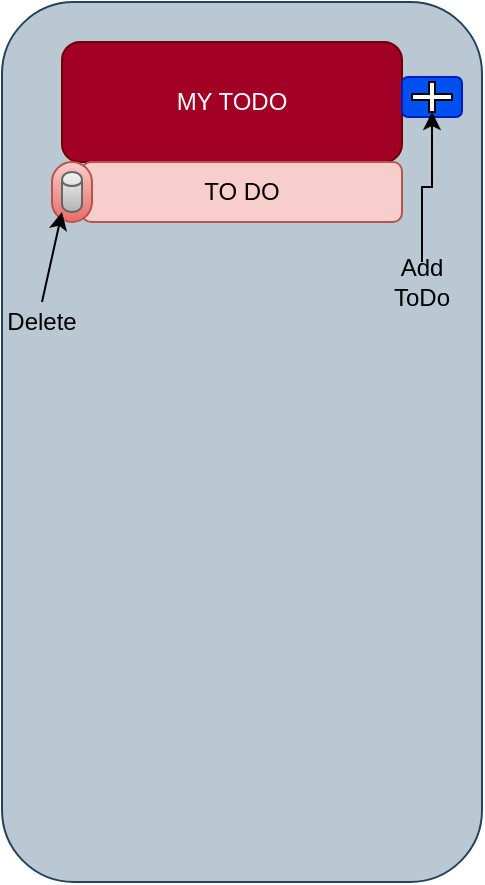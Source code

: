 <mxfile version="12.2.4" pages="1"><diagram id="LiyhHTb6C5_pk7niV13T" name="Page-1"><mxGraphModel dx="622" dy="445" grid="1" gridSize="10" guides="1" tooltips="1" connect="1" arrows="1" fold="1" page="1" pageScale="1" pageWidth="850" pageHeight="1100" math="0" shadow="0"><root><mxCell id="0"/><mxCell id="1" parent="0"/><mxCell id="2" value="" style="rounded=1;whiteSpace=wrap;html=1;fillColor=#bac8d3;strokeColor=#23445d;gradientDirection=north;" parent="1" vertex="1"><mxGeometry x="80" y="100" width="240" height="440" as="geometry"/></mxCell><mxCell id="3" value="MY TODO" style="rounded=1;whiteSpace=wrap;html=1;fillColor=#a20025;strokeColor=#6F0000;fontColor=#ffffff;" parent="1" vertex="1"><mxGeometry x="110" y="120" width="170" height="60" as="geometry"/></mxCell><mxCell id="5" value="" style="rounded=1;whiteSpace=wrap;html=1;fillColor=#0050ef;strokeColor=#001DBC;fontColor=#ffffff;" parent="1" vertex="1"><mxGeometry x="280" y="137.5" width="30" height="20" as="geometry"/></mxCell><mxCell id="9" value="TO DO" style="rounded=1;whiteSpace=wrap;html=1;fillColor=#f8cecc;strokeColor=#b85450;" parent="1" vertex="1"><mxGeometry x="120" y="180" width="160" height="30" as="geometry"/></mxCell><mxCell id="24" value="" style="rounded=1;whiteSpace=wrap;html=1;gradientColor=#ea6b66;arcSize=50;fillColor=#f8cecc;strokeColor=#b85450;" parent="1" vertex="1"><mxGeometry x="105" y="180" width="20" height="30" as="geometry"/></mxCell><mxCell id="26" value="" style="shape=cylinder;whiteSpace=wrap;html=1;boundedLbl=1;backgroundOutline=1;gradientColor=#b3b3b3;fillColor=#f5f5f5;strokeColor=#666666;" parent="1" vertex="1"><mxGeometry x="110" y="185" width="10" height="20" as="geometry"/></mxCell><mxCell id="27" value="Delete" style="text;html=1;strokeColor=none;fillColor=none;align=center;verticalAlign=middle;whiteSpace=wrap;rounded=0;" parent="1" vertex="1"><mxGeometry x="80" y="250" width="40" height="20" as="geometry"/></mxCell><mxCell id="28" value="" style="shape=cross;whiteSpace=wrap;html=1;gradientColor=none;size=0.2;" parent="1" vertex="1"><mxGeometry x="285" y="140" width="20" height="15" as="geometry"/></mxCell><mxCell id="33" value="" style="endArrow=classic;html=1;exitX=0.5;exitY=0;exitDx=0;exitDy=0;" parent="1" source="27" edge="1"><mxGeometry width="50" height="50" relative="1" as="geometry"><mxPoint x="60" y="255" as="sourcePoint"/><mxPoint x="110" y="205" as="targetPoint"/></mxGeometry></mxCell><mxCell id="39" value="" style="edgeStyle=orthogonalEdgeStyle;rounded=0;orthogonalLoop=1;jettySize=auto;html=1;" parent="1" source="38" target="28" edge="1"><mxGeometry relative="1" as="geometry"/></mxCell><mxCell id="38" value="Add ToDo" style="text;html=1;strokeColor=none;fillColor=none;align=center;verticalAlign=middle;whiteSpace=wrap;rounded=0;" parent="1" vertex="1"><mxGeometry x="270" y="230" width="40" height="20" as="geometry"/></mxCell></root></mxGraphModel></diagram></mxfile>